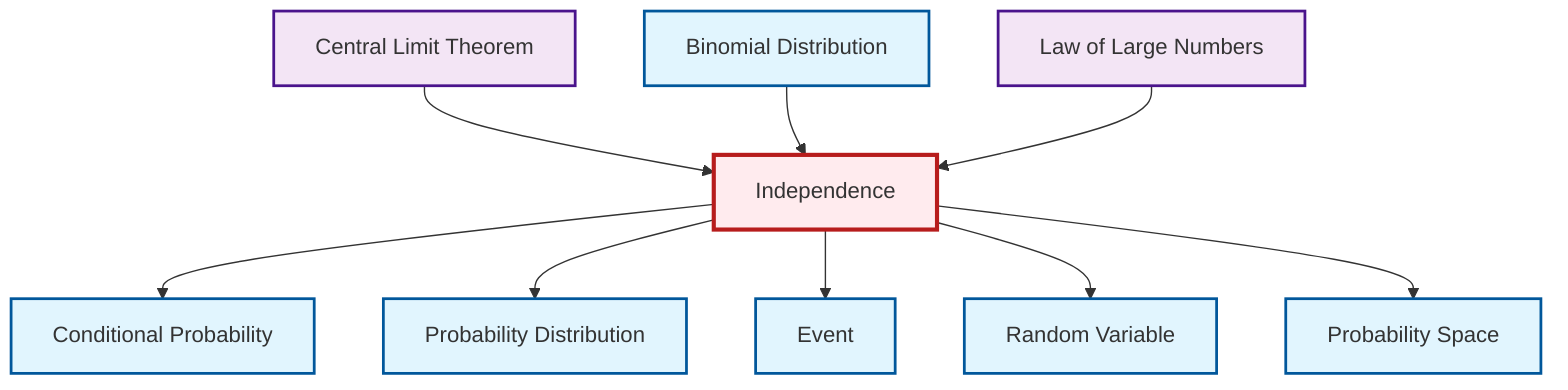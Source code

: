 graph TD
    classDef definition fill:#e1f5fe,stroke:#01579b,stroke-width:2px
    classDef theorem fill:#f3e5f5,stroke:#4a148c,stroke-width:2px
    classDef axiom fill:#fff3e0,stroke:#e65100,stroke-width:2px
    classDef example fill:#e8f5e9,stroke:#1b5e20,stroke-width:2px
    classDef current fill:#ffebee,stroke:#b71c1c,stroke-width:3px
    def-independence["Independence"]:::definition
    def-probability-distribution["Probability Distribution"]:::definition
    def-event["Event"]:::definition
    def-conditional-probability["Conditional Probability"]:::definition
    def-probability-space["Probability Space"]:::definition
    def-random-variable["Random Variable"]:::definition
    thm-law-of-large-numbers["Law of Large Numbers"]:::theorem
    thm-central-limit["Central Limit Theorem"]:::theorem
    def-binomial-distribution["Binomial Distribution"]:::definition
    thm-central-limit --> def-independence
    def-independence --> def-conditional-probability
    def-independence --> def-probability-distribution
    def-independence --> def-event
    def-binomial-distribution --> def-independence
    def-independence --> def-random-variable
    thm-law-of-large-numbers --> def-independence
    def-independence --> def-probability-space
    class def-independence current